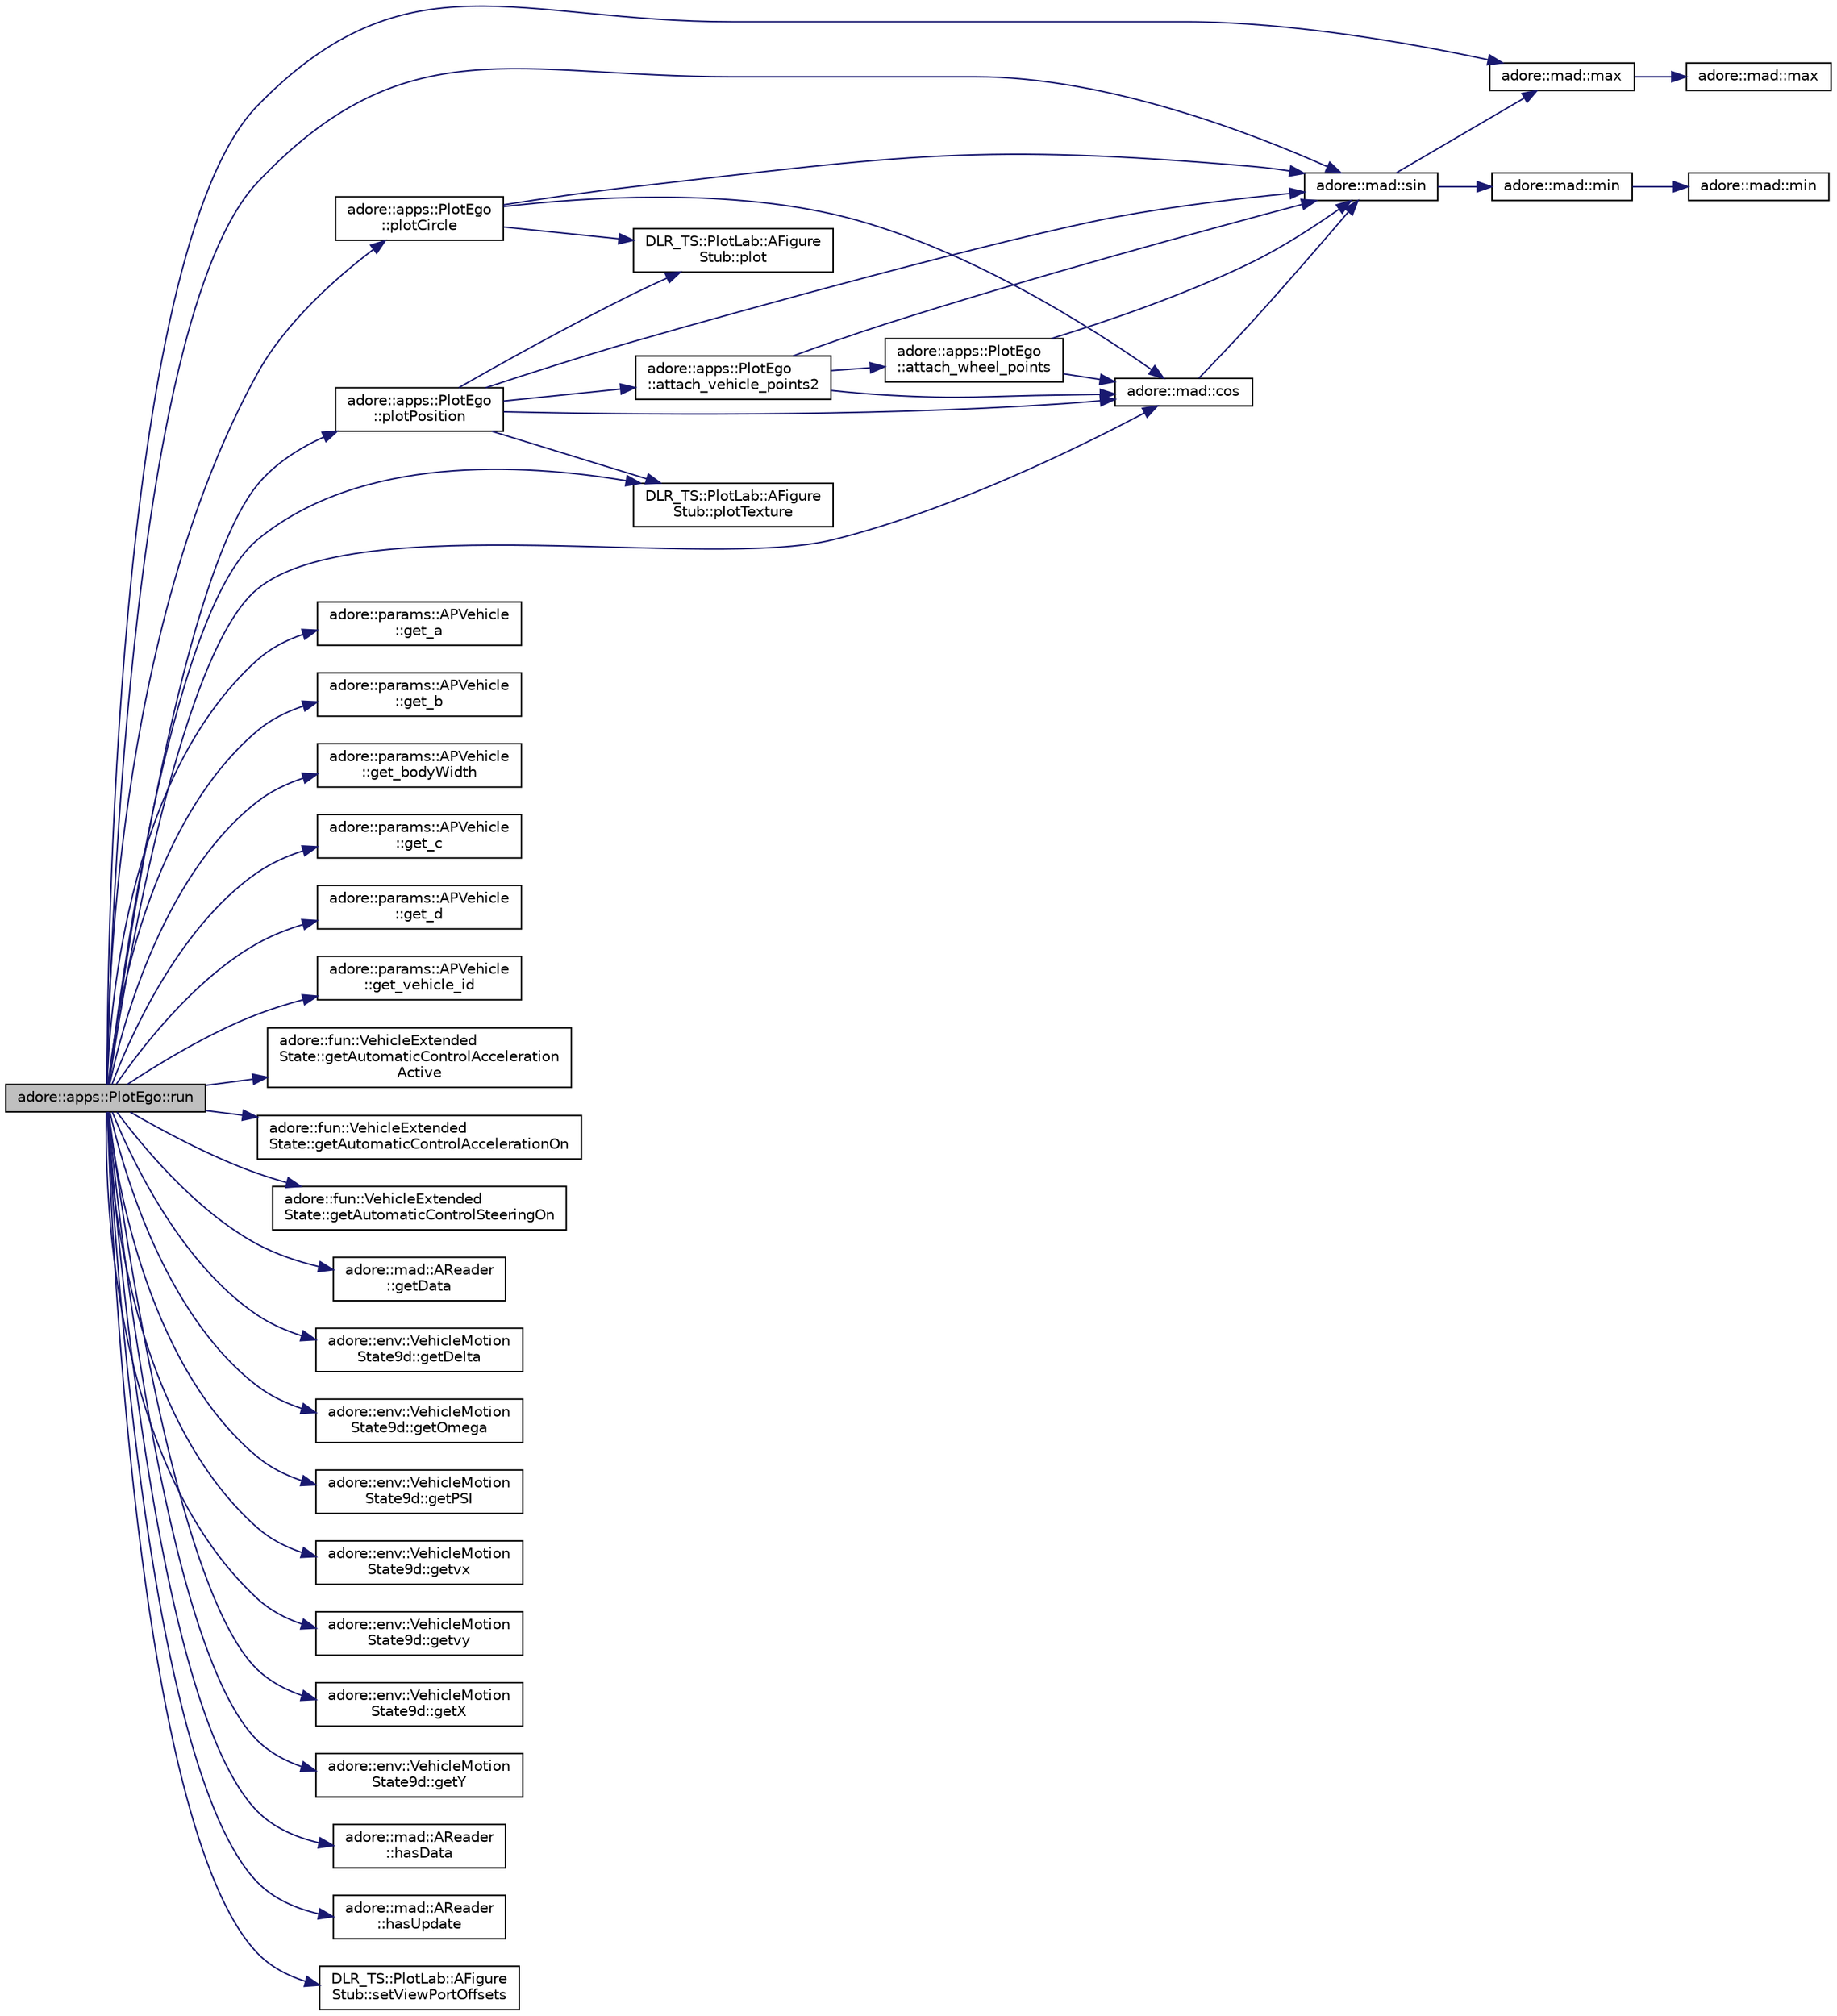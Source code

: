 digraph "adore::apps::PlotEgo::run"
{
 // LATEX_PDF_SIZE
  edge [fontname="Helvetica",fontsize="10",labelfontname="Helvetica",labelfontsize="10"];
  node [fontname="Helvetica",fontsize="10",shape=record];
  rankdir="LR";
  Node1 [label="adore::apps::PlotEgo::run",height=0.2,width=0.4,color="black", fillcolor="grey75", style="filled", fontcolor="black",tooltip=" "];
  Node1 -> Node2 [color="midnightblue",fontsize="10",style="solid",fontname="Helvetica"];
  Node2 [label="adore::mad::cos",height=0.2,width=0.4,color="black", fillcolor="white", style="filled",URL="$namespaceadore_1_1mad.html#a70b9fe3efbb34c0f9621147e3456bfa8",tooltip=" "];
  Node2 -> Node3 [color="midnightblue",fontsize="10",style="solid",fontname="Helvetica"];
  Node3 [label="adore::mad::sin",height=0.2,width=0.4,color="black", fillcolor="white", style="filled",URL="$namespaceadore_1_1mad.html#acec540f9bf9b6eb0e027d332d3fe5577",tooltip=" "];
  Node3 -> Node4 [color="midnightblue",fontsize="10",style="solid",fontname="Helvetica"];
  Node4 [label="adore::mad::max",height=0.2,width=0.4,color="black", fillcolor="white", style="filled",URL="$namespaceadore_1_1mad.html#adea062854ef0b105a3fdca8cf2aca945",tooltip=" "];
  Node4 -> Node5 [color="midnightblue",fontsize="10",style="solid",fontname="Helvetica"];
  Node5 [label="adore::mad::max",height=0.2,width=0.4,color="black", fillcolor="white", style="filled",URL="$namespaceadore_1_1mad.html#a618a8842fed7b9375957b1e393c58492",tooltip=" "];
  Node3 -> Node6 [color="midnightblue",fontsize="10",style="solid",fontname="Helvetica"];
  Node6 [label="adore::mad::min",height=0.2,width=0.4,color="black", fillcolor="white", style="filled",URL="$namespaceadore_1_1mad.html#ab58ecb752f9bbfe27832e0a2c0e22c2b",tooltip=" "];
  Node6 -> Node7 [color="midnightblue",fontsize="10",style="solid",fontname="Helvetica"];
  Node7 [label="adore::mad::min",height=0.2,width=0.4,color="black", fillcolor="white", style="filled",URL="$namespaceadore_1_1mad.html#ac61b79c007d1859f93a10c04272095a1",tooltip=" "];
  Node1 -> Node8 [color="midnightblue",fontsize="10",style="solid",fontname="Helvetica"];
  Node8 [label="adore::params::APVehicle\l::get_a",height=0.2,width=0.4,color="black", fillcolor="white", style="filled",URL="$classadore_1_1params_1_1APVehicle.html#ae446997786812ff17a5c3f6bfa575ce5",tooltip="cog to front axle"];
  Node1 -> Node9 [color="midnightblue",fontsize="10",style="solid",fontname="Helvetica"];
  Node9 [label="adore::params::APVehicle\l::get_b",height=0.2,width=0.4,color="black", fillcolor="white", style="filled",URL="$classadore_1_1params_1_1APVehicle.html#a5cc38023fb9f3142348dc9ac22402288",tooltip="rear axle to cog"];
  Node1 -> Node10 [color="midnightblue",fontsize="10",style="solid",fontname="Helvetica"];
  Node10 [label="adore::params::APVehicle\l::get_bodyWidth",height=0.2,width=0.4,color="black", fillcolor="white", style="filled",URL="$classadore_1_1params_1_1APVehicle.html#a71c62e5ede07773108e7a291672bdd85",tooltip=" "];
  Node1 -> Node11 [color="midnightblue",fontsize="10",style="solid",fontname="Helvetica"];
  Node11 [label="adore::params::APVehicle\l::get_c",height=0.2,width=0.4,color="black", fillcolor="white", style="filled",URL="$classadore_1_1params_1_1APVehicle.html#aec64e74619601401d6d3d81ebf5fdacd",tooltip="front axle to front border"];
  Node1 -> Node12 [color="midnightblue",fontsize="10",style="solid",fontname="Helvetica"];
  Node12 [label="adore::params::APVehicle\l::get_d",height=0.2,width=0.4,color="black", fillcolor="white", style="filled",URL="$classadore_1_1params_1_1APVehicle.html#ad8a4b0411e6d030aeace5bd44ab8876e",tooltip="rear border to rear axle"];
  Node1 -> Node13 [color="midnightblue",fontsize="10",style="solid",fontname="Helvetica"];
  Node13 [label="adore::params::APVehicle\l::get_vehicle_id",height=0.2,width=0.4,color="black", fillcolor="white", style="filled",URL="$classadore_1_1params_1_1APVehicle.html#a621792cbebae0b5ade5f18660952bc5e",tooltip="ID of current vehicle."];
  Node1 -> Node14 [color="midnightblue",fontsize="10",style="solid",fontname="Helvetica"];
  Node14 [label="adore::fun::VehicleExtended\lState::getAutomaticControlAcceleration\lActive",height=0.2,width=0.4,color="black", fillcolor="white", style="filled",URL="$classadore_1_1fun_1_1VehicleExtendedState.html#ad9744853f1e97e3f883121b4cb83e34e",tooltip=" "];
  Node1 -> Node15 [color="midnightblue",fontsize="10",style="solid",fontname="Helvetica"];
  Node15 [label="adore::fun::VehicleExtended\lState::getAutomaticControlAccelerationOn",height=0.2,width=0.4,color="black", fillcolor="white", style="filled",URL="$classadore_1_1fun_1_1VehicleExtendedState.html#a1630acbb00043937337d8f7bdfd20e44",tooltip=" "];
  Node1 -> Node16 [color="midnightblue",fontsize="10",style="solid",fontname="Helvetica"];
  Node16 [label="adore::fun::VehicleExtended\lState::getAutomaticControlSteeringOn",height=0.2,width=0.4,color="black", fillcolor="white", style="filled",URL="$classadore_1_1fun_1_1VehicleExtendedState.html#ad6a0a81e0e00e8146ea2b02e4afa393f",tooltip=" "];
  Node1 -> Node17 [color="midnightblue",fontsize="10",style="solid",fontname="Helvetica"];
  Node17 [label="adore::mad::AReader\l::getData",height=0.2,width=0.4,color="black", fillcolor="white", style="filled",URL="$classadore_1_1mad_1_1AReader.html#a46ab7520d828d1a574365eaf8b483e29",tooltip=" "];
  Node1 -> Node18 [color="midnightblue",fontsize="10",style="solid",fontname="Helvetica"];
  Node18 [label="adore::env::VehicleMotion\lState9d::getDelta",height=0.2,width=0.4,color="black", fillcolor="white", style="filled",URL="$structadore_1_1env_1_1VehicleMotionState9d.html#aad1cd97fe5b255cdbea40f4dee602f8e",tooltip="Get the steering angle."];
  Node1 -> Node19 [color="midnightblue",fontsize="10",style="solid",fontname="Helvetica"];
  Node19 [label="adore::env::VehicleMotion\lState9d::getOmega",height=0.2,width=0.4,color="black", fillcolor="white", style="filled",URL="$structadore_1_1env_1_1VehicleMotionState9d.html#a39294f52e08a67b58a6beabec70d2d97",tooltip="Get the yaw rate."];
  Node1 -> Node20 [color="midnightblue",fontsize="10",style="solid",fontname="Helvetica"];
  Node20 [label="adore::env::VehicleMotion\lState9d::getPSI",height=0.2,width=0.4,color="black", fillcolor="white", style="filled",URL="$structadore_1_1env_1_1VehicleMotionState9d.html#a65ca6ea033cf05674de50b8996a586a3",tooltip="Get the heading."];
  Node1 -> Node21 [color="midnightblue",fontsize="10",style="solid",fontname="Helvetica"];
  Node21 [label="adore::env::VehicleMotion\lState9d::getvx",height=0.2,width=0.4,color="black", fillcolor="white", style="filled",URL="$structadore_1_1env_1_1VehicleMotionState9d.html#a2547f79442e772d79fbf5051a2a08bfa",tooltip="Get the longitudinal velocity."];
  Node1 -> Node22 [color="midnightblue",fontsize="10",style="solid",fontname="Helvetica"];
  Node22 [label="adore::env::VehicleMotion\lState9d::getvy",height=0.2,width=0.4,color="black", fillcolor="white", style="filled",URL="$structadore_1_1env_1_1VehicleMotionState9d.html#a96153986634c3718e2c8f3586e94cc6a",tooltip="Get the lateral velocity."];
  Node1 -> Node23 [color="midnightblue",fontsize="10",style="solid",fontname="Helvetica"];
  Node23 [label="adore::env::VehicleMotion\lState9d::getX",height=0.2,width=0.4,color="black", fillcolor="white", style="filled",URL="$structadore_1_1env_1_1VehicleMotionState9d.html#a16d6d61f5dfa1028ca97d8f1a8b6e8cf",tooltip="Get the x-coordinate."];
  Node1 -> Node24 [color="midnightblue",fontsize="10",style="solid",fontname="Helvetica"];
  Node24 [label="adore::env::VehicleMotion\lState9d::getY",height=0.2,width=0.4,color="black", fillcolor="white", style="filled",URL="$structadore_1_1env_1_1VehicleMotionState9d.html#a51e8eed0ef10d909592edcb933c1b802",tooltip="Get the y-coordinate."];
  Node1 -> Node25 [color="midnightblue",fontsize="10",style="solid",fontname="Helvetica"];
  Node25 [label="adore::mad::AReader\l::hasData",height=0.2,width=0.4,color="black", fillcolor="white", style="filled",URL="$classadore_1_1mad_1_1AReader.html#a79b8efec6ede53587ff114ae00ca8419",tooltip=" "];
  Node1 -> Node26 [color="midnightblue",fontsize="10",style="solid",fontname="Helvetica"];
  Node26 [label="adore::mad::AReader\l::hasUpdate",height=0.2,width=0.4,color="black", fillcolor="white", style="filled",URL="$classadore_1_1mad_1_1AReader.html#a7a8e6d43dcd1129c47d7231e828fb111",tooltip=" "];
  Node1 -> Node4 [color="midnightblue",fontsize="10",style="solid",fontname="Helvetica"];
  Node1 -> Node27 [color="midnightblue",fontsize="10",style="solid",fontname="Helvetica"];
  Node27 [label="adore::apps::PlotEgo\l::plotCircle",height=0.2,width=0.4,color="black", fillcolor="white", style="filled",URL="$classadore_1_1apps_1_1PlotEgo.html#a6029920ca2a9af0e2c8594313f7757a8",tooltip=" "];
  Node27 -> Node2 [color="midnightblue",fontsize="10",style="solid",fontname="Helvetica"];
  Node27 -> Node28 [color="midnightblue",fontsize="10",style="solid",fontname="Helvetica"];
  Node28 [label="DLR_TS::PlotLab::AFigure\lStub::plot",height=0.2,width=0.4,color="black", fillcolor="white", style="filled",URL="$classDLR__TS_1_1PlotLab_1_1AFigureStub.html#accf20dccb771d2bad1fec053e187a327",tooltip=" "];
  Node27 -> Node3 [color="midnightblue",fontsize="10",style="solid",fontname="Helvetica"];
  Node1 -> Node29 [color="midnightblue",fontsize="10",style="solid",fontname="Helvetica"];
  Node29 [label="adore::apps::PlotEgo\l::plotPosition",height=0.2,width=0.4,color="black", fillcolor="white", style="filled",URL="$classadore_1_1apps_1_1PlotEgo.html#ad0544404c555bd4d8439522667b15523",tooltip="plotting a vehicle"];
  Node29 -> Node30 [color="midnightblue",fontsize="10",style="solid",fontname="Helvetica"];
  Node30 [label="adore::apps::PlotEgo\l::attach_vehicle_points2",height=0.2,width=0.4,color="black", fillcolor="white", style="filled",URL="$classadore_1_1apps_1_1PlotEgo.html#a9b7e0535d09960426ecac3bbd59d3c6d",tooltip=" "];
  Node30 -> Node31 [color="midnightblue",fontsize="10",style="solid",fontname="Helvetica"];
  Node31 [label="adore::apps::PlotEgo\l::attach_wheel_points",height=0.2,width=0.4,color="black", fillcolor="white", style="filled",URL="$classadore_1_1apps_1_1PlotEgo.html#a7dd702c36b2d28bd2fdfad838251aee9",tooltip=" "];
  Node31 -> Node2 [color="midnightblue",fontsize="10",style="solid",fontname="Helvetica"];
  Node31 -> Node3 [color="midnightblue",fontsize="10",style="solid",fontname="Helvetica"];
  Node30 -> Node2 [color="midnightblue",fontsize="10",style="solid",fontname="Helvetica"];
  Node30 -> Node3 [color="midnightblue",fontsize="10",style="solid",fontname="Helvetica"];
  Node29 -> Node2 [color="midnightblue",fontsize="10",style="solid",fontname="Helvetica"];
  Node29 -> Node28 [color="midnightblue",fontsize="10",style="solid",fontname="Helvetica"];
  Node29 -> Node32 [color="midnightblue",fontsize="10",style="solid",fontname="Helvetica"];
  Node32 [label="DLR_TS::PlotLab::AFigure\lStub::plotTexture",height=0.2,width=0.4,color="black", fillcolor="white", style="filled",URL="$classDLR__TS_1_1PlotLab_1_1AFigureStub.html#ab53419d39443297fb8f0c9513956922a",tooltip=" "];
  Node29 -> Node3 [color="midnightblue",fontsize="10",style="solid",fontname="Helvetica"];
  Node1 -> Node32 [color="midnightblue",fontsize="10",style="solid",fontname="Helvetica"];
  Node1 -> Node33 [color="midnightblue",fontsize="10",style="solid",fontname="Helvetica"];
  Node33 [label="DLR_TS::PlotLab::AFigure\lStub::setViewPortOffsets",height=0.2,width=0.4,color="black", fillcolor="white", style="filled",URL="$classDLR__TS_1_1PlotLab_1_1AFigureStub.html#afa37e2c2df7cbbb9496f5fbd33ed455d",tooltip=" "];
  Node1 -> Node3 [color="midnightblue",fontsize="10",style="solid",fontname="Helvetica"];
}
